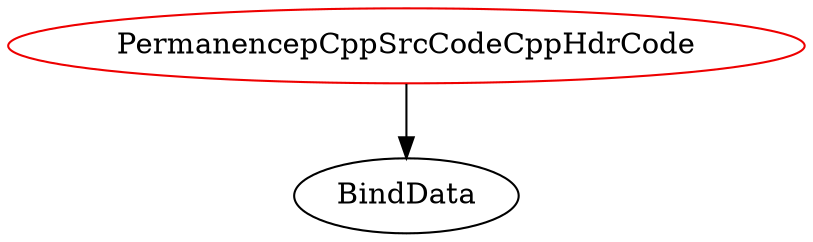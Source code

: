 digraph permanencepcppsrccodecpphdrcode{
PermanencepCppSrcCodeCppHdrCode -> BindData;
PermanencepCppSrcCodeCppHdrCode	[shape=oval, color=red2, label="PermanencepCppSrcCodeCppHdrCode"];
}
